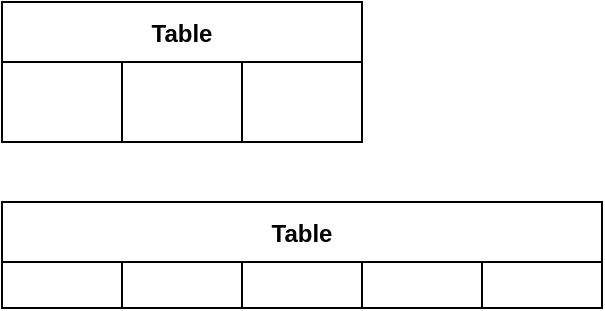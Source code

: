 <mxfile version="20.3.0" type="device"><diagram id="dwHh-nDLz5ObWrOR4vWf" name="Page-1"><mxGraphModel dx="1038" dy="519" grid="1" gridSize="10" guides="1" tooltips="1" connect="1" arrows="1" fold="1" page="1" pageScale="1" pageWidth="850" pageHeight="1100" math="0" shadow="0"><root><mxCell id="0"/><mxCell id="1" parent="0"/><mxCell id="W7fAWkozwtEy8AHrWZ1h-1" value="Table" style="shape=table;startSize=30;container=1;collapsible=0;childLayout=tableLayout;fontStyle=1;align=center;" vertex="1" parent="1"><mxGeometry x="30" y="210" width="300" height="53" as="geometry"/></mxCell><mxCell id="W7fAWkozwtEy8AHrWZ1h-2" value="" style="shape=tableRow;horizontal=0;startSize=0;swimlaneHead=0;swimlaneBody=0;top=0;left=0;bottom=0;right=0;collapsible=0;dropTarget=0;fillColor=none;points=[[0,0.5],[1,0.5]];portConstraint=eastwest;" vertex="1" parent="W7fAWkozwtEy8AHrWZ1h-1"><mxGeometry y="30" width="300" height="23" as="geometry"/></mxCell><mxCell id="W7fAWkozwtEy8AHrWZ1h-3" value="" style="shape=partialRectangle;html=1;whiteSpace=wrap;connectable=0;fillColor=none;top=0;left=0;bottom=0;right=0;overflow=hidden;" vertex="1" parent="W7fAWkozwtEy8AHrWZ1h-2"><mxGeometry width="60" height="23" as="geometry"><mxRectangle width="60" height="23" as="alternateBounds"/></mxGeometry></mxCell><mxCell id="W7fAWkozwtEy8AHrWZ1h-4" value="" style="shape=partialRectangle;html=1;whiteSpace=wrap;connectable=0;fillColor=none;top=0;left=0;bottom=0;right=0;overflow=hidden;" vertex="1" parent="W7fAWkozwtEy8AHrWZ1h-2"><mxGeometry x="60" width="60" height="23" as="geometry"><mxRectangle width="60" height="23" as="alternateBounds"/></mxGeometry></mxCell><mxCell id="W7fAWkozwtEy8AHrWZ1h-5" value="" style="shape=partialRectangle;html=1;whiteSpace=wrap;connectable=0;fillColor=none;top=0;left=0;bottom=0;right=0;overflow=hidden;" vertex="1" parent="W7fAWkozwtEy8AHrWZ1h-2"><mxGeometry x="120" width="60" height="23" as="geometry"><mxRectangle width="60" height="23" as="alternateBounds"/></mxGeometry></mxCell><mxCell id="W7fAWkozwtEy8AHrWZ1h-14" style="shape=partialRectangle;html=1;whiteSpace=wrap;connectable=0;fillColor=none;top=0;left=0;bottom=0;right=0;overflow=hidden;" vertex="1" parent="W7fAWkozwtEy8AHrWZ1h-2"><mxGeometry x="180" width="60" height="23" as="geometry"><mxRectangle width="60" height="23" as="alternateBounds"/></mxGeometry></mxCell><mxCell id="W7fAWkozwtEy8AHrWZ1h-15" style="shape=partialRectangle;html=1;whiteSpace=wrap;connectable=0;fillColor=none;top=0;left=0;bottom=0;right=0;overflow=hidden;" vertex="1" parent="W7fAWkozwtEy8AHrWZ1h-2"><mxGeometry x="240" width="60" height="23" as="geometry"><mxRectangle width="60" height="23" as="alternateBounds"/></mxGeometry></mxCell><mxCell id="W7fAWkozwtEy8AHrWZ1h-16" value="Table" style="shape=table;startSize=30;container=1;collapsible=0;childLayout=tableLayout;fontStyle=1;align=center;" vertex="1" parent="1"><mxGeometry x="30" y="110" width="180" height="70" as="geometry"/></mxCell><mxCell id="W7fAWkozwtEy8AHrWZ1h-17" value="" style="shape=tableRow;horizontal=0;startSize=0;swimlaneHead=0;swimlaneBody=0;top=0;left=0;bottom=0;right=0;collapsible=0;dropTarget=0;fillColor=none;points=[[0,0.5],[1,0.5]];portConstraint=eastwest;" vertex="1" parent="W7fAWkozwtEy8AHrWZ1h-16"><mxGeometry y="30" width="180" height="40" as="geometry"/></mxCell><mxCell id="W7fAWkozwtEy8AHrWZ1h-18" value="" style="shape=partialRectangle;html=1;whiteSpace=wrap;connectable=0;fillColor=none;top=0;left=0;bottom=0;right=0;overflow=hidden;" vertex="1" parent="W7fAWkozwtEy8AHrWZ1h-17"><mxGeometry width="60" height="40" as="geometry"><mxRectangle width="60" height="40" as="alternateBounds"/></mxGeometry></mxCell><mxCell id="W7fAWkozwtEy8AHrWZ1h-19" value="" style="shape=partialRectangle;html=1;whiteSpace=wrap;connectable=0;fillColor=none;top=0;left=0;bottom=0;right=0;overflow=hidden;" vertex="1" parent="W7fAWkozwtEy8AHrWZ1h-17"><mxGeometry x="60" width="60" height="40" as="geometry"><mxRectangle width="60" height="40" as="alternateBounds"/></mxGeometry></mxCell><mxCell id="W7fAWkozwtEy8AHrWZ1h-20" value="" style="shape=partialRectangle;html=1;whiteSpace=wrap;connectable=0;fillColor=none;top=0;left=0;bottom=0;right=0;overflow=hidden;" vertex="1" parent="W7fAWkozwtEy8AHrWZ1h-17"><mxGeometry x="120" width="60" height="40" as="geometry"><mxRectangle width="60" height="40" as="alternateBounds"/></mxGeometry></mxCell></root></mxGraphModel></diagram></mxfile>